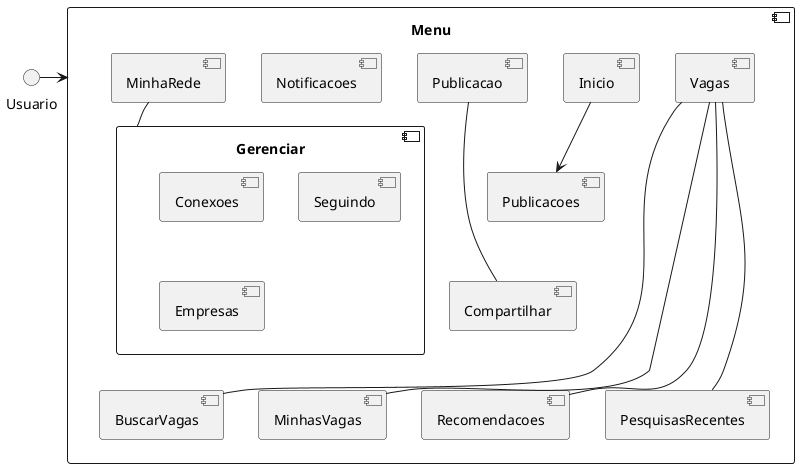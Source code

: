 @startuml Linkedin

component Menu {
    component Vagas
    component BuscarVagas
    component MinhasVagas
    component Recomendacoes
    component PesquisasRecentes
    Vagas ---- BuscarVagas
    Vagas ---- MinhasVagas
    Vagas ---- Recomendacoes
    Vagas ---- PesquisasRecentes
    component Inicio
    component Publicacoes
    Inicio --> Publicacoes
    component Publicacao
    component Compartilhar
    Publicacao --- Compartilhar
    component Notificacoes
    component MinhaRede
    component Gerenciar {
        component Conexoes
        component Seguindo
        component Empresas
    }
    MinhaRede -- Gerenciar
}

Usuario -> Menu

@enduml